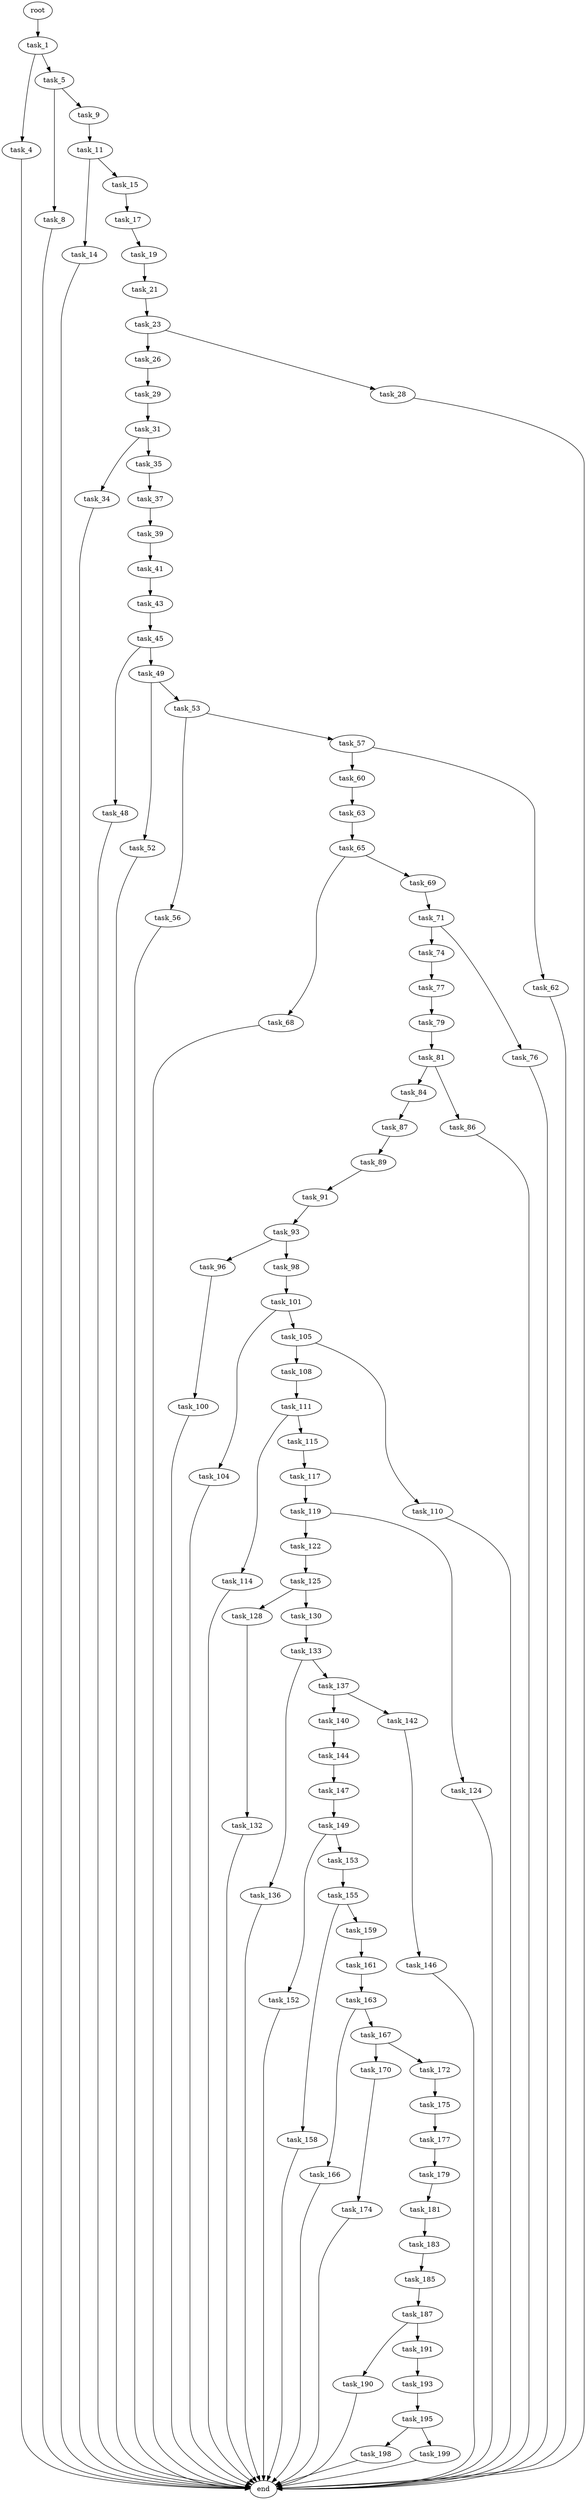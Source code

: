 digraph G {
  root [size="0.000000"];
  task_1 [size="368293445632.000000"];
  task_4 [size="372400914433.000000"];
  task_5 [size="549755813888.000000"];
  task_8 [size="134217728000.000000"];
  task_9 [size="3399633778.000000"];
  task_11 [size="68719476736.000000"];
  task_14 [size="10722291022.000000"];
  task_15 [size="231928233984.000000"];
  task_17 [size="17491296252.000000"];
  task_19 [size="28991029248.000000"];
  task_21 [size="148047169902.000000"];
  task_23 [size="324184336287.000000"];
  task_26 [size="321461776.000000"];
  task_28 [size="2153724126.000000"];
  task_29 [size="68719476736.000000"];
  task_31 [size="68719476736.000000"];
  task_34 [size="368293445632.000000"];
  task_35 [size="5534937364.000000"];
  task_37 [size="19142690467.000000"];
  task_39 [size="36153924445.000000"];
  task_41 [size="1027594782414.000000"];
  task_43 [size="231928233984.000000"];
  task_45 [size="331067312201.000000"];
  task_48 [size="28991029248.000000"];
  task_49 [size="22241970394.000000"];
  task_52 [size="231928233984.000000"];
  task_53 [size="1187671346791.000000"];
  task_56 [size="32139728192.000000"];
  task_57 [size="259597989479.000000"];
  task_60 [size="1180071437054.000000"];
  task_62 [size="2011849353.000000"];
  task_63 [size="549755813888.000000"];
  task_65 [size="15159782853.000000"];
  task_68 [size="281122368919.000000"];
  task_69 [size="10990144198.000000"];
  task_71 [size="1073741824000.000000"];
  task_74 [size="396916586040.000000"];
  task_76 [size="220284144021.000000"];
  task_77 [size="231928233984.000000"];
  task_79 [size="28991029248.000000"];
  task_81 [size="25362380440.000000"];
  task_84 [size="7495080578.000000"];
  task_86 [size="344210816531.000000"];
  task_87 [size="130763727525.000000"];
  task_89 [size="231928233984.000000"];
  task_91 [size="14275053455.000000"];
  task_93 [size="522698119058.000000"];
  task_96 [size="15370682355.000000"];
  task_98 [size="28991029248.000000"];
  task_100 [size="85093687468.000000"];
  task_101 [size="28991029248.000000"];
  task_104 [size="782757789696.000000"];
  task_105 [size="16191632756.000000"];
  task_108 [size="782757789696.000000"];
  task_110 [size="12239991109.000000"];
  task_111 [size="8258040806.000000"];
  task_114 [size="26258318690.000000"];
  task_115 [size="903808548480.000000"];
  task_117 [size="31428189265.000000"];
  task_119 [size="134217728000.000000"];
  task_122 [size="68719476736.000000"];
  task_124 [size="30518348664.000000"];
  task_125 [size="2564735161.000000"];
  task_128 [size="549755813888.000000"];
  task_130 [size="33575321139.000000"];
  task_132 [size="1671158966.000000"];
  task_133 [size="549755813888.000000"];
  task_136 [size="549755813888.000000"];
  task_137 [size="28991029248.000000"];
  task_140 [size="8682720716.000000"];
  task_142 [size="45064332907.000000"];
  task_144 [size="4869671008.000000"];
  task_146 [size="31246012624.000000"];
  task_147 [size="782757789696.000000"];
  task_149 [size="15402519237.000000"];
  task_152 [size="880022796026.000000"];
  task_153 [size="282563984168.000000"];
  task_155 [size="739279850.000000"];
  task_158 [size="368293445632.000000"];
  task_159 [size="449055060300.000000"];
  task_161 [size="134217728000.000000"];
  task_163 [size="368293445632.000000"];
  task_166 [size="549755813888.000000"];
  task_167 [size="625745335784.000000"];
  task_170 [size="782757789696.000000"];
  task_172 [size="607625229.000000"];
  task_174 [size="368293445632.000000"];
  task_175 [size="17669429471.000000"];
  task_177 [size="8452615242.000000"];
  task_179 [size="1073741824000.000000"];
  task_181 [size="417229403410.000000"];
  task_183 [size="8589934592.000000"];
  task_185 [size="28991029248.000000"];
  task_187 [size="1073741824000.000000"];
  task_190 [size="959628405850.000000"];
  task_191 [size="6354981328.000000"];
  task_193 [size="1189208133956.000000"];
  task_195 [size="8589934592.000000"];
  task_198 [size="29122448969.000000"];
  task_199 [size="17107240440.000000"];
  end [size="0.000000"];

  root -> task_1 [size="1.000000"];
  task_1 -> task_4 [size="411041792.000000"];
  task_1 -> task_5 [size="411041792.000000"];
  task_4 -> end [size="1.000000"];
  task_5 -> task_8 [size="536870912.000000"];
  task_5 -> task_9 [size="536870912.000000"];
  task_8 -> end [size="1.000000"];
  task_9 -> task_11 [size="75497472.000000"];
  task_11 -> task_14 [size="134217728.000000"];
  task_11 -> task_15 [size="134217728.000000"];
  task_14 -> end [size="1.000000"];
  task_15 -> task_17 [size="301989888.000000"];
  task_17 -> task_19 [size="838860800.000000"];
  task_19 -> task_21 [size="75497472.000000"];
  task_21 -> task_23 [size="134217728.000000"];
  task_23 -> task_26 [size="679477248.000000"];
  task_23 -> task_28 [size="679477248.000000"];
  task_26 -> task_29 [size="33554432.000000"];
  task_28 -> end [size="1.000000"];
  task_29 -> task_31 [size="134217728.000000"];
  task_31 -> task_34 [size="134217728.000000"];
  task_31 -> task_35 [size="134217728.000000"];
  task_34 -> end [size="1.000000"];
  task_35 -> task_37 [size="209715200.000000"];
  task_37 -> task_39 [size="301989888.000000"];
  task_39 -> task_41 [size="679477248.000000"];
  task_41 -> task_43 [size="679477248.000000"];
  task_43 -> task_45 [size="301989888.000000"];
  task_45 -> task_48 [size="679477248.000000"];
  task_45 -> task_49 [size="679477248.000000"];
  task_48 -> end [size="1.000000"];
  task_49 -> task_52 [size="411041792.000000"];
  task_49 -> task_53 [size="411041792.000000"];
  task_52 -> end [size="1.000000"];
  task_53 -> task_56 [size="838860800.000000"];
  task_53 -> task_57 [size="838860800.000000"];
  task_56 -> end [size="1.000000"];
  task_57 -> task_60 [size="209715200.000000"];
  task_57 -> task_62 [size="209715200.000000"];
  task_60 -> task_63 [size="838860800.000000"];
  task_62 -> end [size="1.000000"];
  task_63 -> task_65 [size="536870912.000000"];
  task_65 -> task_68 [size="679477248.000000"];
  task_65 -> task_69 [size="679477248.000000"];
  task_68 -> end [size="1.000000"];
  task_69 -> task_71 [size="536870912.000000"];
  task_71 -> task_74 [size="838860800.000000"];
  task_71 -> task_76 [size="838860800.000000"];
  task_74 -> task_77 [size="411041792.000000"];
  task_76 -> end [size="1.000000"];
  task_77 -> task_79 [size="301989888.000000"];
  task_79 -> task_81 [size="75497472.000000"];
  task_81 -> task_84 [size="536870912.000000"];
  task_81 -> task_86 [size="536870912.000000"];
  task_84 -> task_87 [size="301989888.000000"];
  task_86 -> end [size="1.000000"];
  task_87 -> task_89 [size="134217728.000000"];
  task_89 -> task_91 [size="301989888.000000"];
  task_91 -> task_93 [size="536870912.000000"];
  task_93 -> task_96 [size="536870912.000000"];
  task_93 -> task_98 [size="536870912.000000"];
  task_96 -> task_100 [size="679477248.000000"];
  task_98 -> task_101 [size="75497472.000000"];
  task_100 -> end [size="1.000000"];
  task_101 -> task_104 [size="75497472.000000"];
  task_101 -> task_105 [size="75497472.000000"];
  task_104 -> end [size="1.000000"];
  task_105 -> task_108 [size="838860800.000000"];
  task_105 -> task_110 [size="838860800.000000"];
  task_108 -> task_111 [size="679477248.000000"];
  task_110 -> end [size="1.000000"];
  task_111 -> task_114 [size="134217728.000000"];
  task_111 -> task_115 [size="134217728.000000"];
  task_114 -> end [size="1.000000"];
  task_115 -> task_117 [size="679477248.000000"];
  task_117 -> task_119 [size="679477248.000000"];
  task_119 -> task_122 [size="209715200.000000"];
  task_119 -> task_124 [size="209715200.000000"];
  task_122 -> task_125 [size="134217728.000000"];
  task_124 -> end [size="1.000000"];
  task_125 -> task_128 [size="134217728.000000"];
  task_125 -> task_130 [size="134217728.000000"];
  task_128 -> task_132 [size="536870912.000000"];
  task_130 -> task_133 [size="838860800.000000"];
  task_132 -> end [size="1.000000"];
  task_133 -> task_136 [size="536870912.000000"];
  task_133 -> task_137 [size="536870912.000000"];
  task_136 -> end [size="1.000000"];
  task_137 -> task_140 [size="75497472.000000"];
  task_137 -> task_142 [size="75497472.000000"];
  task_140 -> task_144 [size="679477248.000000"];
  task_142 -> task_146 [size="838860800.000000"];
  task_144 -> task_147 [size="209715200.000000"];
  task_146 -> end [size="1.000000"];
  task_147 -> task_149 [size="679477248.000000"];
  task_149 -> task_152 [size="536870912.000000"];
  task_149 -> task_153 [size="536870912.000000"];
  task_152 -> end [size="1.000000"];
  task_153 -> task_155 [size="411041792.000000"];
  task_155 -> task_158 [size="33554432.000000"];
  task_155 -> task_159 [size="33554432.000000"];
  task_158 -> end [size="1.000000"];
  task_159 -> task_161 [size="411041792.000000"];
  task_161 -> task_163 [size="209715200.000000"];
  task_163 -> task_166 [size="411041792.000000"];
  task_163 -> task_167 [size="411041792.000000"];
  task_166 -> end [size="1.000000"];
  task_167 -> task_170 [size="411041792.000000"];
  task_167 -> task_172 [size="411041792.000000"];
  task_170 -> task_174 [size="679477248.000000"];
  task_172 -> task_175 [size="75497472.000000"];
  task_174 -> end [size="1.000000"];
  task_175 -> task_177 [size="301989888.000000"];
  task_177 -> task_179 [size="209715200.000000"];
  task_179 -> task_181 [size="838860800.000000"];
  task_181 -> task_183 [size="301989888.000000"];
  task_183 -> task_185 [size="33554432.000000"];
  task_185 -> task_187 [size="75497472.000000"];
  task_187 -> task_190 [size="838860800.000000"];
  task_187 -> task_191 [size="838860800.000000"];
  task_190 -> end [size="1.000000"];
  task_191 -> task_193 [size="679477248.000000"];
  task_193 -> task_195 [size="838860800.000000"];
  task_195 -> task_198 [size="33554432.000000"];
  task_195 -> task_199 [size="33554432.000000"];
  task_198 -> end [size="1.000000"];
  task_199 -> end [size="1.000000"];
}
